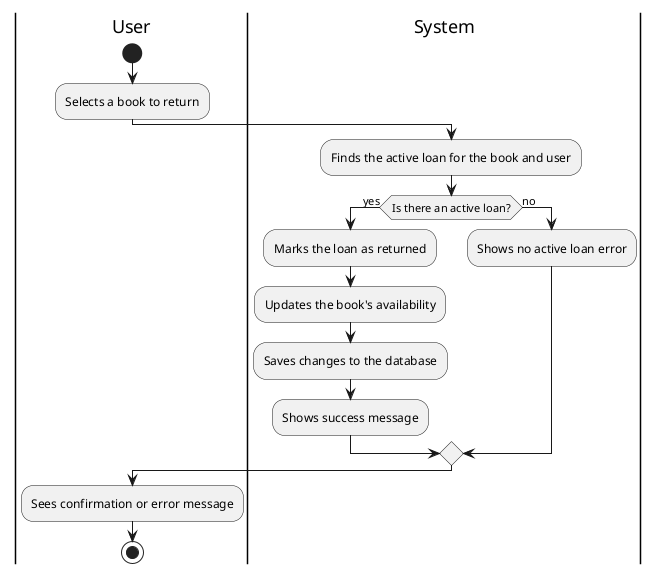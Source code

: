 @startuml Return Book Activity Diagram

|User|
start
:Selects a book to return;

|System|
:Finds the active loan for the book and user;

if (Is there an active loan?) then (yes)
  :Marks the loan as returned;
  :Updates the book's availability;
  :Saves changes to the database;
  :Shows success message;
else (no)
  :Shows no active loan error;
endif

|User|
:Sees confirmation or error message;
stop

@enduml
